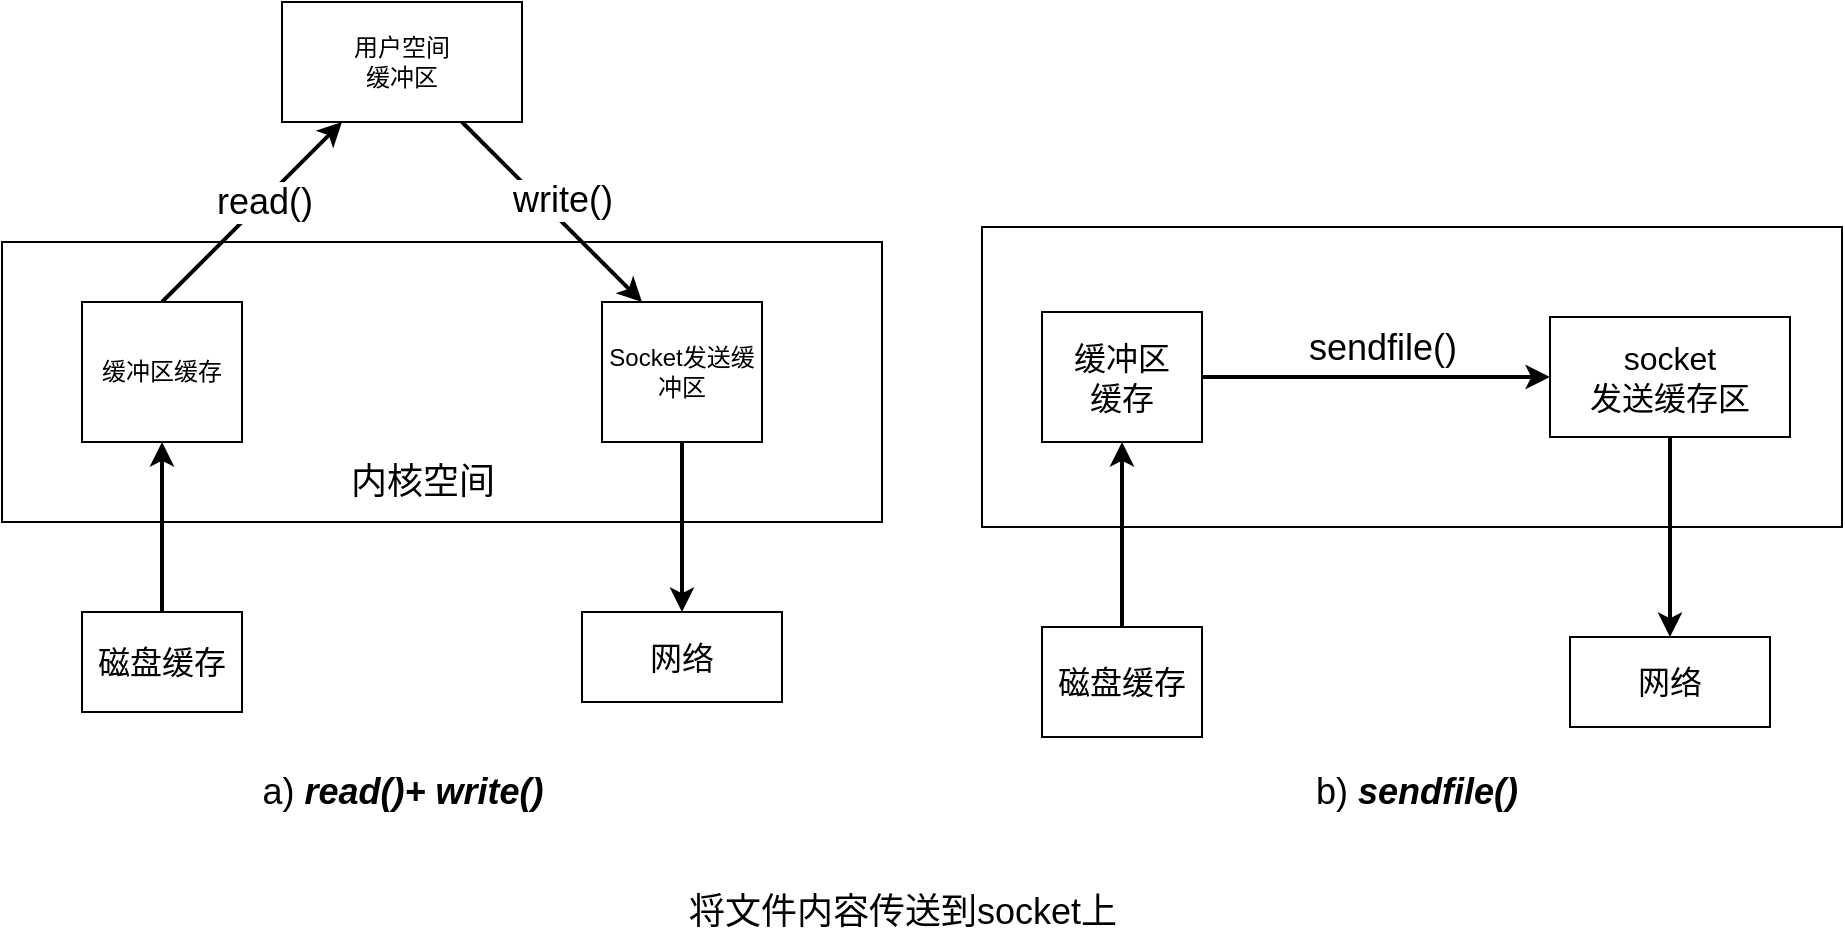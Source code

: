 <mxfile version="17.1.2" type="github" pages="4">
  <diagram id="Vlh4QpOELvZlR5wJv9MZ" name="传统IO">
    <mxGraphModel dx="2031" dy="1187" grid="1" gridSize="10" guides="1" tooltips="1" connect="1" arrows="1" fold="1" page="1" pageScale="1" pageWidth="827" pageHeight="1169" math="0" shadow="0">
      <root>
        <mxCell id="0" />
        <mxCell id="1" parent="0" />
        <mxCell id="4dR3UfD2DucN3FoMTBUR-1" style="edgeStyle=none;rounded=0;orthogonalLoop=1;jettySize=auto;html=1;exitX=0.75;exitY=1;exitDx=0;exitDy=0;entryX=0.25;entryY=0;entryDx=0;entryDy=0;fontSize=18;strokeWidth=2;" edge="1" parent="1" source="MPHJFICxjkRIzq2-ndgI-1" target="MPHJFICxjkRIzq2-ndgI-4">
          <mxGeometry relative="1" as="geometry" />
        </mxCell>
        <mxCell id="4dR3UfD2DucN3FoMTBUR-2" value="write()" style="edgeLabel;html=1;align=center;verticalAlign=middle;resizable=0;points=[];fontSize=18;" vertex="1" connectable="0" parent="4dR3UfD2DucN3FoMTBUR-1">
          <mxGeometry x="-0.211" y="-5" relative="1" as="geometry">
            <mxPoint x="18" as="offset" />
          </mxGeometry>
        </mxCell>
        <mxCell id="MPHJFICxjkRIzq2-ndgI-1" value="用户空间&lt;br&gt;缓冲区" style="rounded=0;whiteSpace=wrap;html=1;" vertex="1" parent="1">
          <mxGeometry x="200" y="140" width="120" height="60" as="geometry" />
        </mxCell>
        <mxCell id="MPHJFICxjkRIzq2-ndgI-2" value="" style="rounded=0;whiteSpace=wrap;html=1;fillColor=none;" vertex="1" parent="1">
          <mxGeometry x="60" y="260" width="440" height="140" as="geometry" />
        </mxCell>
        <mxCell id="MPHJFICxjkRIzq2-ndgI-6" style="rounded=0;orthogonalLoop=1;jettySize=auto;html=1;exitX=0.5;exitY=0;exitDx=0;exitDy=0;entryX=0.25;entryY=1;entryDx=0;entryDy=0;fontSize=18;strokeWidth=2;" edge="1" parent="1" source="MPHJFICxjkRIzq2-ndgI-3" target="MPHJFICxjkRIzq2-ndgI-1">
          <mxGeometry relative="1" as="geometry" />
        </mxCell>
        <mxCell id="MPHJFICxjkRIzq2-ndgI-10" value="read()" style="edgeLabel;html=1;align=center;verticalAlign=middle;resizable=0;points=[];fontSize=18;" vertex="1" connectable="0" parent="MPHJFICxjkRIzq2-ndgI-6">
          <mxGeometry x="0.356" y="1" relative="1" as="geometry">
            <mxPoint x="-10" y="12" as="offset" />
          </mxGeometry>
        </mxCell>
        <mxCell id="MPHJFICxjkRIzq2-ndgI-3" value="缓冲区缓存" style="rounded=0;whiteSpace=wrap;html=1;fillColor=default;" vertex="1" parent="1">
          <mxGeometry x="100" y="290" width="80" height="70" as="geometry" />
        </mxCell>
        <mxCell id="xTJI4k2EeNlYQQwPohnP-13" value="" style="edgeStyle=none;rounded=0;orthogonalLoop=1;jettySize=auto;html=1;fontSize=18;strokeWidth=2;" edge="1" parent="1" source="MPHJFICxjkRIzq2-ndgI-4" target="MPHJFICxjkRIzq2-ndgI-14">
          <mxGeometry relative="1" as="geometry" />
        </mxCell>
        <mxCell id="MPHJFICxjkRIzq2-ndgI-4" value="Socket发送缓冲区" style="rounded=0;whiteSpace=wrap;html=1;fillColor=default;" vertex="1" parent="1">
          <mxGeometry x="360" y="290" width="80" height="70" as="geometry" />
        </mxCell>
        <mxCell id="MPHJFICxjkRIzq2-ndgI-5" value="&lt;font style=&quot;font-size: 18px&quot;&gt;内核空间&lt;/font&gt;" style="text;html=1;align=center;verticalAlign=middle;resizable=0;points=[];autosize=1;strokeColor=none;fillColor=none;" vertex="1" parent="1">
          <mxGeometry x="225" y="370" width="90" height="20" as="geometry" />
        </mxCell>
        <mxCell id="MPHJFICxjkRIzq2-ndgI-15" style="edgeStyle=none;rounded=0;orthogonalLoop=1;jettySize=auto;html=1;fontSize=16;strokeWidth=2;" edge="1" parent="1" source="MPHJFICxjkRIzq2-ndgI-13" target="MPHJFICxjkRIzq2-ndgI-3">
          <mxGeometry relative="1" as="geometry" />
        </mxCell>
        <mxCell id="MPHJFICxjkRIzq2-ndgI-13" value="&lt;font style=&quot;font-size: 16px&quot;&gt;磁盘缓存&lt;/font&gt;" style="whiteSpace=wrap;html=1;fontSize=18;fillColor=default;" vertex="1" parent="1">
          <mxGeometry x="100" y="445" width="80" height="50" as="geometry" />
        </mxCell>
        <mxCell id="MPHJFICxjkRIzq2-ndgI-14" value="网络" style="whiteSpace=wrap;html=1;fontSize=16;fillColor=default;" vertex="1" parent="1">
          <mxGeometry x="350" y="445" width="100" height="45" as="geometry" />
        </mxCell>
        <mxCell id="xTJI4k2EeNlYQQwPohnP-1" value="" style="rounded=0;whiteSpace=wrap;html=1;fontSize=16;fillColor=none;" vertex="1" parent="1">
          <mxGeometry x="550" y="252.5" width="430" height="150" as="geometry" />
        </mxCell>
        <mxCell id="xTJI4k2EeNlYQQwPohnP-2" style="edgeStyle=none;rounded=0;orthogonalLoop=1;jettySize=auto;html=1;fontSize=16;strokeWidth=2;" edge="1" parent="1" source="xTJI4k2EeNlYQQwPohnP-4" target="xTJI4k2EeNlYQQwPohnP-5">
          <mxGeometry relative="1" as="geometry" />
        </mxCell>
        <mxCell id="xTJI4k2EeNlYQQwPohnP-3" value="&lt;font style=&quot;font-size: 18px&quot;&gt;sendfile()&lt;/font&gt;" style="edgeLabel;html=1;align=center;verticalAlign=middle;resizable=0;points=[];fontSize=16;" vertex="1" connectable="0" parent="xTJI4k2EeNlYQQwPohnP-2">
          <mxGeometry x="-0.172" y="4" relative="1" as="geometry">
            <mxPoint x="18" y="-11" as="offset" />
          </mxGeometry>
        </mxCell>
        <mxCell id="xTJI4k2EeNlYQQwPohnP-4" value="缓冲区&lt;br&gt;缓存" style="rounded=0;whiteSpace=wrap;html=1;fontSize=16;fillColor=default;" vertex="1" parent="1">
          <mxGeometry x="580" y="295" width="80" height="65" as="geometry" />
        </mxCell>
        <mxCell id="xTJI4k2EeNlYQQwPohnP-14" value="" style="edgeStyle=none;rounded=0;orthogonalLoop=1;jettySize=auto;html=1;fontSize=18;strokeWidth=2;" edge="1" parent="1" source="xTJI4k2EeNlYQQwPohnP-5" target="xTJI4k2EeNlYQQwPohnP-9">
          <mxGeometry relative="1" as="geometry" />
        </mxCell>
        <mxCell id="xTJI4k2EeNlYQQwPohnP-5" value="socket&lt;br&gt;发送缓存区" style="rounded=0;whiteSpace=wrap;html=1;fontSize=16;fillColor=default;" vertex="1" parent="1">
          <mxGeometry x="834" y="297.5" width="120" height="60" as="geometry" />
        </mxCell>
        <mxCell id="xTJI4k2EeNlYQQwPohnP-6" style="edgeStyle=none;rounded=0;orthogonalLoop=1;jettySize=auto;html=1;entryX=0.5;entryY=1;entryDx=0;entryDy=0;fontSize=18;strokeWidth=2;" edge="1" parent="1" source="xTJI4k2EeNlYQQwPohnP-7" target="xTJI4k2EeNlYQQwPohnP-4">
          <mxGeometry relative="1" as="geometry" />
        </mxCell>
        <mxCell id="xTJI4k2EeNlYQQwPohnP-7" value="&lt;font style=&quot;font-size: 16px&quot;&gt;磁盘缓存&lt;/font&gt;" style="whiteSpace=wrap;html=1;fontSize=18;fillColor=default;" vertex="1" parent="1">
          <mxGeometry x="580" y="452.5" width="80" height="55" as="geometry" />
        </mxCell>
        <mxCell id="xTJI4k2EeNlYQQwPohnP-9" value="网络" style="whiteSpace=wrap;html=1;fontSize=16;fillColor=default;" vertex="1" parent="1">
          <mxGeometry x="844" y="457.5" width="100" height="45" as="geometry" />
        </mxCell>
        <mxCell id="xTJI4k2EeNlYQQwPohnP-10" value="a) &lt;b&gt;&lt;i&gt;read()+ write()&lt;/i&gt;&lt;/b&gt;" style="text;html=1;align=center;verticalAlign=middle;resizable=0;points=[];autosize=1;strokeColor=none;fillColor=none;fontSize=18;" vertex="1" parent="1">
          <mxGeometry x="180" y="520" width="160" height="30" as="geometry" />
        </mxCell>
        <mxCell id="xTJI4k2EeNlYQQwPohnP-11" value="b) &lt;b&gt;&lt;i&gt;sendfile()&lt;/i&gt;&lt;/b&gt;" style="text;html=1;align=center;verticalAlign=middle;resizable=0;points=[];autosize=1;strokeColor=none;fillColor=none;fontSize=18;" vertex="1" parent="1">
          <mxGeometry x="707" y="520" width="120" height="30" as="geometry" />
        </mxCell>
        <mxCell id="xTJI4k2EeNlYQQwPohnP-12" value="将文件内容传送到socket上" style="text;html=1;align=center;verticalAlign=middle;resizable=0;points=[];autosize=1;strokeColor=none;fillColor=none;fontSize=18;" vertex="1" parent="1">
          <mxGeometry x="395" y="580" width="230" height="30" as="geometry" />
        </mxCell>
      </root>
    </mxGraphModel>
  </diagram>
  <diagram id="6b_Alx1hzsDvcJ6RpCym" name="sendfile">
    <mxGraphModel dx="1422" dy="831" grid="1" gridSize="10" guides="1" tooltips="1" connect="1" arrows="1" fold="1" page="1" pageScale="1" pageWidth="827" pageHeight="1169" math="0" shadow="0">
      <root>
        <mxCell id="_yTAoeUwOepLjApaKR6f-0" />
        <mxCell id="_yTAoeUwOepLjApaKR6f-1" parent="_yTAoeUwOepLjApaKR6f-0" />
        <mxCell id="jawQh8Vzax8G11KGATds-0" value="" style="rounded=0;whiteSpace=wrap;html=1;fontSize=16;fillColor=none;" vertex="1" parent="_yTAoeUwOepLjApaKR6f-1">
          <mxGeometry x="172" y="252.5" width="430" height="150" as="geometry" />
        </mxCell>
        <mxCell id="jawQh8Vzax8G11KGATds-1" style="edgeStyle=none;rounded=0;orthogonalLoop=1;jettySize=auto;html=1;fontSize=16;strokeWidth=2;" edge="1" parent="_yTAoeUwOepLjApaKR6f-1" source="jawQh8Vzax8G11KGATds-3" target="jawQh8Vzax8G11KGATds-5">
          <mxGeometry relative="1" as="geometry" />
        </mxCell>
        <mxCell id="jawQh8Vzax8G11KGATds-2" value="&lt;font style=&quot;font-size: 18px&quot;&gt;sendfile()&lt;/font&gt;" style="edgeLabel;html=1;align=center;verticalAlign=middle;resizable=0;points=[];fontSize=16;" vertex="1" connectable="0" parent="jawQh8Vzax8G11KGATds-1">
          <mxGeometry x="-0.172" y="4" relative="1" as="geometry">
            <mxPoint x="18" y="-11" as="offset" />
          </mxGeometry>
        </mxCell>
        <mxCell id="jawQh8Vzax8G11KGATds-3" value="缓冲区&lt;br&gt;缓存" style="rounded=0;whiteSpace=wrap;html=1;fontSize=16;fillColor=default;" vertex="1" parent="_yTAoeUwOepLjApaKR6f-1">
          <mxGeometry x="200" y="295" width="80" height="65" as="geometry" />
        </mxCell>
        <mxCell id="jawQh8Vzax8G11KGATds-4" value="" style="edgeStyle=none;rounded=0;orthogonalLoop=1;jettySize=auto;html=1;fontSize=18;strokeWidth=2;" edge="1" parent="_yTAoeUwOepLjApaKR6f-1" source="jawQh8Vzax8G11KGATds-5" target="jawQh8Vzax8G11KGATds-8">
          <mxGeometry relative="1" as="geometry" />
        </mxCell>
        <mxCell id="jawQh8Vzax8G11KGATds-5" value="socket&lt;br&gt;发送缓存区" style="rounded=0;whiteSpace=wrap;html=1;fontSize=16;fillColor=default;" vertex="1" parent="_yTAoeUwOepLjApaKR6f-1">
          <mxGeometry x="454" y="297.5" width="120" height="60" as="geometry" />
        </mxCell>
        <mxCell id="jawQh8Vzax8G11KGATds-6" style="edgeStyle=none;rounded=0;orthogonalLoop=1;jettySize=auto;html=1;entryX=0.5;entryY=1;entryDx=0;entryDy=0;fontSize=18;strokeWidth=2;" edge="1" parent="_yTAoeUwOepLjApaKR6f-1" source="jawQh8Vzax8G11KGATds-7" target="jawQh8Vzax8G11KGATds-3">
          <mxGeometry relative="1" as="geometry" />
        </mxCell>
        <mxCell id="jawQh8Vzax8G11KGATds-7" value="&lt;font style=&quot;font-size: 16px&quot;&gt;磁盘缓存&lt;/font&gt;" style="whiteSpace=wrap;html=1;fontSize=18;fillColor=default;" vertex="1" parent="_yTAoeUwOepLjApaKR6f-1">
          <mxGeometry x="200" y="452.5" width="80" height="55" as="geometry" />
        </mxCell>
        <mxCell id="jawQh8Vzax8G11KGATds-8" value="网络" style="whiteSpace=wrap;html=1;fontSize=16;fillColor=default;" vertex="1" parent="_yTAoeUwOepLjApaKR6f-1">
          <mxGeometry x="464" y="457.5" width="100" height="45" as="geometry" />
        </mxCell>
        <mxCell id="jawQh8Vzax8G11KGATds-9" value="b) &lt;b&gt;&lt;i&gt;sendfile()&lt;/i&gt;&lt;/b&gt;" style="text;html=1;align=center;verticalAlign=middle;resizable=0;points=[];autosize=1;strokeColor=none;fillColor=none;fontSize=18;" vertex="1" parent="_yTAoeUwOepLjApaKR6f-1">
          <mxGeometry x="327" y="520" width="120" height="30" as="geometry" />
        </mxCell>
      </root>
    </mxGraphModel>
  </diagram>
  <diagram id="7cjKyWYzy-JGov2hFYZS" name="零拷贝-mmap实现">
    <mxGraphModel dx="1422" dy="831" grid="1" gridSize="10" guides="1" tooltips="1" connect="1" arrows="1" fold="1" page="1" pageScale="1" pageWidth="827" pageHeight="1169" math="0" shadow="0">
      <root>
        <mxCell id="vWmGuwhc9L9-WkLFa1Mq-0" />
        <mxCell id="vWmGuwhc9L9-WkLFa1Mq-1" parent="vWmGuwhc9L9-WkLFa1Mq-0" />
        <mxCell id="WVoaj_bzYCAG6yovONpO-0" value="" style="rounded=0;whiteSpace=wrap;html=1;fillColor=none;" vertex="1" parent="vWmGuwhc9L9-WkLFa1Mq-1">
          <mxGeometry x="150" y="270" width="440" height="140" as="geometry" />
        </mxCell>
        <mxCell id="L4DFdt7xAl5mBRxlDltu-0" style="edgeStyle=none;rounded=0;orthogonalLoop=1;jettySize=auto;html=1;exitX=0.75;exitY=1;exitDx=0;exitDy=0;entryX=0.25;entryY=0;entryDx=0;entryDy=0;fontSize=18;strokeWidth=2;" edge="1" parent="vWmGuwhc9L9-WkLFa1Mq-1" source="L4DFdt7xAl5mBRxlDltu-2" target="L4DFdt7xAl5mBRxlDltu-7">
          <mxGeometry relative="1" as="geometry" />
        </mxCell>
        <mxCell id="L4DFdt7xAl5mBRxlDltu-1" value="write()" style="edgeLabel;html=1;align=center;verticalAlign=middle;resizable=0;points=[];fontSize=18;" vertex="1" connectable="0" parent="L4DFdt7xAl5mBRxlDltu-0">
          <mxGeometry x="-0.211" y="-5" relative="1" as="geometry">
            <mxPoint x="18" y="1" as="offset" />
          </mxGeometry>
        </mxCell>
        <mxCell id="L4DFdt7xAl5mBRxlDltu-2" value="用户空间&lt;br&gt;缓冲区" style="rounded=0;whiteSpace=wrap;html=1;" vertex="1" parent="vWmGuwhc9L9-WkLFa1Mq-1">
          <mxGeometry x="300" y="140" width="120" height="60" as="geometry" />
        </mxCell>
        <mxCell id="L4DFdt7xAl5mBRxlDltu-3" style="rounded=0;orthogonalLoop=1;jettySize=auto;html=1;exitX=0.5;exitY=0;exitDx=0;exitDy=0;entryX=0.25;entryY=1;entryDx=0;entryDy=0;fontSize=18;strokeWidth=2;startArrow=classic;startFill=1;" edge="1" parent="vWmGuwhc9L9-WkLFa1Mq-1" source="L4DFdt7xAl5mBRxlDltu-5" target="L4DFdt7xAl5mBRxlDltu-2">
          <mxGeometry relative="1" as="geometry" />
        </mxCell>
        <mxCell id="L4DFdt7xAl5mBRxlDltu-4" value="mmap()" style="edgeLabel;html=1;align=center;verticalAlign=middle;resizable=0;points=[];fontSize=18;" vertex="1" connectable="0" parent="L4DFdt7xAl5mBRxlDltu-3">
          <mxGeometry x="0.356" y="1" relative="1" as="geometry">
            <mxPoint x="-10" y="12" as="offset" />
          </mxGeometry>
        </mxCell>
        <mxCell id="KYtEyvcmSQpnJVyKf9B1-0" style="edgeStyle=none;rounded=0;orthogonalLoop=1;jettySize=auto;html=1;fontSize=18;startArrow=none;startFill=0;strokeWidth=2;dashed=1;" edge="1" parent="vWmGuwhc9L9-WkLFa1Mq-1" source="L4DFdt7xAl5mBRxlDltu-5" target="L4DFdt7xAl5mBRxlDltu-7">
          <mxGeometry relative="1" as="geometry" />
        </mxCell>
        <mxCell id="KYtEyvcmSQpnJVyKf9B1-2" value="write()" style="edgeLabel;html=1;align=center;verticalAlign=middle;resizable=0;points=[];fontSize=18;" vertex="1" connectable="0" parent="KYtEyvcmSQpnJVyKf9B1-0">
          <mxGeometry x="-0.133" relative="1" as="geometry">
            <mxPoint x="2" as="offset" />
          </mxGeometry>
        </mxCell>
        <mxCell id="L4DFdt7xAl5mBRxlDltu-5" value="缓冲区缓存" style="rounded=0;whiteSpace=wrap;html=1;fillColor=default;" vertex="1" parent="vWmGuwhc9L9-WkLFa1Mq-1">
          <mxGeometry x="200" y="290" width="80" height="70" as="geometry" />
        </mxCell>
        <mxCell id="L4DFdt7xAl5mBRxlDltu-6" value="" style="edgeStyle=none;rounded=0;orthogonalLoop=1;jettySize=auto;html=1;fontSize=18;strokeWidth=2;" edge="1" parent="vWmGuwhc9L9-WkLFa1Mq-1" source="L4DFdt7xAl5mBRxlDltu-7" target="L4DFdt7xAl5mBRxlDltu-11">
          <mxGeometry relative="1" as="geometry" />
        </mxCell>
        <mxCell id="L4DFdt7xAl5mBRxlDltu-7" value="Socket发送缓冲区" style="rounded=0;whiteSpace=wrap;html=1;fillColor=default;" vertex="1" parent="vWmGuwhc9L9-WkLFa1Mq-1">
          <mxGeometry x="460" y="290" width="80" height="70" as="geometry" />
        </mxCell>
        <mxCell id="L4DFdt7xAl5mBRxlDltu-8" value="&lt;font style=&quot;font-size: 18px&quot;&gt;内核空间&lt;/font&gt;" style="text;html=1;align=center;verticalAlign=middle;resizable=0;points=[];autosize=1;strokeColor=none;fillColor=none;" vertex="1" parent="vWmGuwhc9L9-WkLFa1Mq-1">
          <mxGeometry x="325" y="370" width="90" height="20" as="geometry" />
        </mxCell>
        <mxCell id="L4DFdt7xAl5mBRxlDltu-9" style="edgeStyle=none;rounded=0;orthogonalLoop=1;jettySize=auto;html=1;fontSize=16;strokeWidth=2;" edge="1" parent="vWmGuwhc9L9-WkLFa1Mq-1" source="L4DFdt7xAl5mBRxlDltu-10" target="L4DFdt7xAl5mBRxlDltu-5">
          <mxGeometry relative="1" as="geometry" />
        </mxCell>
        <mxCell id="L4DFdt7xAl5mBRxlDltu-10" value="&lt;font style=&quot;font-size: 16px&quot;&gt;磁盘缓存&lt;/font&gt;" style="whiteSpace=wrap;html=1;fontSize=18;fillColor=default;" vertex="1" parent="vWmGuwhc9L9-WkLFa1Mq-1">
          <mxGeometry x="200" y="445" width="80" height="50" as="geometry" />
        </mxCell>
        <mxCell id="L4DFdt7xAl5mBRxlDltu-11" value="网络" style="whiteSpace=wrap;html=1;fontSize=16;fillColor=default;" vertex="1" parent="vWmGuwhc9L9-WkLFa1Mq-1">
          <mxGeometry x="450" y="445" width="100" height="45" as="geometry" />
        </mxCell>
      </root>
    </mxGraphModel>
  </diagram>
  <diagram id="2caBFrECxsL-_LOEOy6X" name="内核态和用户态的共享">
    <mxGraphModel dx="1422" dy="831" grid="1" gridSize="10" guides="1" tooltips="1" connect="1" arrows="1" fold="1" page="1" pageScale="1" pageWidth="827" pageHeight="1169" math="0" shadow="0">
      <root>
        <mxCell id="dQ7sd_mXEIFFe4ufZHER-0" />
        <mxCell id="dQ7sd_mXEIFFe4ufZHER-1" parent="dQ7sd_mXEIFFe4ufZHER-0" />
        <mxCell id="dQ7sd_mXEIFFe4ufZHER-2" value="页1" style="rounded=0;whiteSpace=wrap;html=1;fontSize=18;fontColor=#FF3333;fillColor=default;" vertex="1" parent="dQ7sd_mXEIFFe4ufZHER-1">
          <mxGeometry x="354" y="220" width="120" height="30" as="geometry" />
        </mxCell>
        <mxCell id="dQ7sd_mXEIFFe4ufZHER-3" value="页2" style="rounded=0;whiteSpace=wrap;html=1;fontSize=18;fontColor=#FF3333;fillColor=default;" vertex="1" parent="dQ7sd_mXEIFFe4ufZHER-1">
          <mxGeometry x="354" y="250" width="120" height="30" as="geometry" />
        </mxCell>
        <mxCell id="dQ7sd_mXEIFFe4ufZHER-4" value="页3" style="rounded=0;whiteSpace=wrap;html=1;fontSize=18;fontColor=#FF3333;fillColor=default;" vertex="1" parent="dQ7sd_mXEIFFe4ufZHER-1">
          <mxGeometry x="354" y="280" width="120" height="30" as="geometry" />
        </mxCell>
        <mxCell id="dQ7sd_mXEIFFe4ufZHER-5" value="页4" style="rounded=0;whiteSpace=wrap;html=1;fontSize=18;fontColor=#FF3333;fillColor=default;" vertex="1" parent="dQ7sd_mXEIFFe4ufZHER-1">
          <mxGeometry x="354" y="310" width="120" height="30" as="geometry" />
        </mxCell>
        <mxCell id="dQ7sd_mXEIFFe4ufZHER-22" value="" style="shape=table;startSize=0;container=1;collapsible=0;childLayout=tableLayout;fontSize=16;fontColor=#000000;fillColor=default;" vertex="1" parent="dQ7sd_mXEIFFe4ufZHER-1">
          <mxGeometry x="80" y="140" width="180" height="160" as="geometry" />
        </mxCell>
        <mxCell id="dQ7sd_mXEIFFe4ufZHER-23" value="" style="shape=tableRow;horizontal=0;startSize=0;swimlaneHead=0;swimlaneBody=0;top=0;left=0;bottom=0;right=0;collapsible=0;dropTarget=0;fillColor=none;points=[[0,0.5],[1,0.5]];portConstraint=eastwest;fontSize=16;fontColor=#000000;" vertex="1" parent="dQ7sd_mXEIFFe4ufZHER-22">
          <mxGeometry width="180" height="40" as="geometry" />
        </mxCell>
        <mxCell id="dQ7sd_mXEIFFe4ufZHER-24" value="页号" style="shape=partialRectangle;html=1;whiteSpace=wrap;connectable=0;overflow=hidden;fillColor=none;top=0;left=0;bottom=0;right=0;pointerEvents=1;fontSize=16;fontColor=#000000;" vertex="1" parent="dQ7sd_mXEIFFe4ufZHER-23">
          <mxGeometry width="60" height="40" as="geometry">
            <mxRectangle width="60" height="40" as="alternateBounds" />
          </mxGeometry>
        </mxCell>
        <mxCell id="dQ7sd_mXEIFFe4ufZHER-25" value="页框号" style="shape=partialRectangle;html=1;whiteSpace=wrap;connectable=0;overflow=hidden;fillColor=none;top=0;left=0;bottom=0;right=0;pointerEvents=1;fontSize=16;fontColor=#000000;" vertex="1" parent="dQ7sd_mXEIFFe4ufZHER-23">
          <mxGeometry x="60" width="60" height="40" as="geometry">
            <mxRectangle width="60" height="40" as="alternateBounds" />
          </mxGeometry>
        </mxCell>
        <mxCell id="dQ7sd_mXEIFFe4ufZHER-26" value="保护" style="shape=partialRectangle;html=1;whiteSpace=wrap;connectable=0;overflow=hidden;fillColor=none;top=0;left=0;bottom=0;right=0;pointerEvents=1;fontSize=16;fontColor=#000000;" vertex="1" parent="dQ7sd_mXEIFFe4ufZHER-23">
          <mxGeometry x="120" width="60" height="40" as="geometry">
            <mxRectangle width="60" height="40" as="alternateBounds" />
          </mxGeometry>
        </mxCell>
        <mxCell id="dQ7sd_mXEIFFe4ufZHER-27" value="" style="shape=tableRow;horizontal=0;startSize=0;swimlaneHead=0;swimlaneBody=0;top=0;left=0;bottom=0;right=0;collapsible=0;dropTarget=0;fillColor=none;points=[[0,0.5],[1,0.5]];portConstraint=eastwest;fontSize=16;fontColor=#000000;" vertex="1" parent="dQ7sd_mXEIFFe4ufZHER-22">
          <mxGeometry y="40" width="180" height="40" as="geometry" />
        </mxCell>
        <mxCell id="dQ7sd_mXEIFFe4ufZHER-28" value="1" style="shape=partialRectangle;html=1;whiteSpace=wrap;connectable=0;overflow=hidden;fillColor=none;top=0;left=0;bottom=0;right=0;pointerEvents=1;fontSize=16;fontColor=#000000;" vertex="1" parent="dQ7sd_mXEIFFe4ufZHER-27">
          <mxGeometry width="60" height="40" as="geometry">
            <mxRectangle width="60" height="40" as="alternateBounds" />
          </mxGeometry>
        </mxCell>
        <mxCell id="dQ7sd_mXEIFFe4ufZHER-29" value="2" style="shape=partialRectangle;html=1;whiteSpace=wrap;connectable=0;overflow=hidden;fillColor=none;top=0;left=0;bottom=0;right=0;pointerEvents=1;fontSize=16;fontColor=#000000;" vertex="1" parent="dQ7sd_mXEIFFe4ufZHER-27">
          <mxGeometry x="60" width="60" height="40" as="geometry">
            <mxRectangle width="60" height="40" as="alternateBounds" />
          </mxGeometry>
        </mxCell>
        <mxCell id="dQ7sd_mXEIFFe4ufZHER-30" value="R" style="shape=partialRectangle;html=1;whiteSpace=wrap;connectable=0;overflow=hidden;fillColor=none;top=0;left=0;bottom=0;right=0;pointerEvents=1;fontSize=16;fontColor=#000000;" vertex="1" parent="dQ7sd_mXEIFFe4ufZHER-27">
          <mxGeometry x="120" width="60" height="40" as="geometry">
            <mxRectangle width="60" height="40" as="alternateBounds" />
          </mxGeometry>
        </mxCell>
        <mxCell id="dQ7sd_mXEIFFe4ufZHER-59" style="shape=tableRow;horizontal=0;startSize=0;swimlaneHead=0;swimlaneBody=0;top=0;left=0;bottom=0;right=0;collapsible=0;dropTarget=0;fillColor=none;points=[[0,0.5],[1,0.5]];portConstraint=eastwest;fontSize=16;fontColor=#000000;" vertex="1" parent="dQ7sd_mXEIFFe4ufZHER-22">
          <mxGeometry y="80" width="180" height="40" as="geometry" />
        </mxCell>
        <mxCell id="dQ7sd_mXEIFFe4ufZHER-60" value="2" style="shape=partialRectangle;html=1;whiteSpace=wrap;connectable=0;overflow=hidden;fillColor=none;top=0;left=0;bottom=0;right=0;pointerEvents=1;fontSize=16;fontColor=#000000;" vertex="1" parent="dQ7sd_mXEIFFe4ufZHER-59">
          <mxGeometry width="60" height="40" as="geometry">
            <mxRectangle width="60" height="40" as="alternateBounds" />
          </mxGeometry>
        </mxCell>
        <mxCell id="dQ7sd_mXEIFFe4ufZHER-61" value="0" style="shape=partialRectangle;html=1;whiteSpace=wrap;connectable=0;overflow=hidden;fillColor=none;top=0;left=0;bottom=0;right=0;pointerEvents=1;fontSize=16;fontColor=#000000;" vertex="1" parent="dQ7sd_mXEIFFe4ufZHER-59">
          <mxGeometry x="60" width="60" height="40" as="geometry">
            <mxRectangle width="60" height="40" as="alternateBounds" />
          </mxGeometry>
        </mxCell>
        <mxCell id="dQ7sd_mXEIFFe4ufZHER-62" value="R/W" style="shape=partialRectangle;html=1;whiteSpace=wrap;connectable=0;overflow=hidden;fillColor=none;top=0;left=0;bottom=0;right=0;pointerEvents=1;fontSize=16;fontColor=#000000;" vertex="1" parent="dQ7sd_mXEIFFe4ufZHER-59">
          <mxGeometry x="120" width="60" height="40" as="geometry">
            <mxRectangle width="60" height="40" as="alternateBounds" />
          </mxGeometry>
        </mxCell>
        <mxCell id="dQ7sd_mXEIFFe4ufZHER-63" style="shape=tableRow;horizontal=0;startSize=0;swimlaneHead=0;swimlaneBody=0;top=0;left=0;bottom=0;right=0;collapsible=0;dropTarget=0;fillColor=none;points=[[0,0.5],[1,0.5]];portConstraint=eastwest;fontSize=16;fontColor=#000000;" vertex="1" parent="dQ7sd_mXEIFFe4ufZHER-22">
          <mxGeometry y="120" width="180" height="40" as="geometry" />
        </mxCell>
        <mxCell id="dQ7sd_mXEIFFe4ufZHER-64" value="....." style="shape=partialRectangle;html=1;whiteSpace=wrap;connectable=0;overflow=hidden;fillColor=none;top=0;left=0;bottom=0;right=0;pointerEvents=1;fontSize=16;fontColor=#000000;" vertex="1" parent="dQ7sd_mXEIFFe4ufZHER-63">
          <mxGeometry width="60" height="40" as="geometry">
            <mxRectangle width="60" height="40" as="alternateBounds" />
          </mxGeometry>
        </mxCell>
        <mxCell id="dQ7sd_mXEIFFe4ufZHER-65" value="&lt;span&gt;.....&lt;/span&gt;" style="shape=partialRectangle;html=1;whiteSpace=wrap;connectable=0;overflow=hidden;fillColor=none;top=0;left=0;bottom=0;right=0;pointerEvents=1;fontSize=16;fontColor=#000000;" vertex="1" parent="dQ7sd_mXEIFFe4ufZHER-63">
          <mxGeometry x="60" width="60" height="40" as="geometry">
            <mxRectangle width="60" height="40" as="alternateBounds" />
          </mxGeometry>
        </mxCell>
        <mxCell id="dQ7sd_mXEIFFe4ufZHER-66" value="&lt;span&gt;.....&lt;/span&gt;" style="shape=partialRectangle;html=1;whiteSpace=wrap;connectable=0;overflow=hidden;fillColor=none;top=0;left=0;bottom=0;right=0;pointerEvents=1;fontSize=16;fontColor=#000000;" vertex="1" parent="dQ7sd_mXEIFFe4ufZHER-63">
          <mxGeometry x="120" width="60" height="40" as="geometry">
            <mxRectangle width="60" height="40" as="alternateBounds" />
          </mxGeometry>
        </mxCell>
        <mxCell id="dQ7sd_mXEIFFe4ufZHER-40" value="页框2" style="text;html=1;align=center;verticalAlign=middle;resizable=0;points=[];autosize=1;strokeColor=none;fillColor=none;fontSize=16;fontColor=#000000;" vertex="1" parent="dQ7sd_mXEIFFe4ufZHER-1">
          <mxGeometry x="480" y="220" width="60" height="20" as="geometry" />
        </mxCell>
        <mxCell id="dQ7sd_mXEIFFe4ufZHER-45" value="页框0" style="text;html=1;align=center;verticalAlign=middle;resizable=0;points=[];autosize=1;strokeColor=none;fillColor=none;fontSize=16;fontColor=#000000;" vertex="1" parent="dQ7sd_mXEIFFe4ufZHER-1">
          <mxGeometry x="480" y="255" width="60" height="20" as="geometry" />
        </mxCell>
        <mxCell id="dQ7sd_mXEIFFe4ufZHER-46" value="页框1" style="text;html=1;align=center;verticalAlign=middle;resizable=0;points=[];autosize=1;strokeColor=none;fillColor=none;fontSize=16;fontColor=#000000;" vertex="1" parent="dQ7sd_mXEIFFe4ufZHER-1">
          <mxGeometry x="480" y="290" width="60" height="20" as="geometry" />
        </mxCell>
        <mxCell id="dQ7sd_mXEIFFe4ufZHER-47" value="页框10" style="text;html=1;align=center;verticalAlign=middle;resizable=0;points=[];autosize=1;strokeColor=none;fillColor=none;fontSize=16;fontColor=#000000;" vertex="1" parent="dQ7sd_mXEIFFe4ufZHER-1">
          <mxGeometry x="475" y="320" width="70" height="20" as="geometry" />
        </mxCell>
        <mxCell id="dQ7sd_mXEIFFe4ufZHER-67" value="" style="shape=table;startSize=0;container=1;collapsible=0;childLayout=tableLayout;fontSize=16;fontColor=#000000;fillColor=default;" vertex="1" parent="dQ7sd_mXEIFFe4ufZHER-1">
          <mxGeometry x="90" y="320" width="180" height="160" as="geometry" />
        </mxCell>
        <mxCell id="dQ7sd_mXEIFFe4ufZHER-68" value="" style="shape=tableRow;horizontal=0;startSize=0;swimlaneHead=0;swimlaneBody=0;top=0;left=0;bottom=0;right=0;collapsible=0;dropTarget=0;fillColor=none;points=[[0,0.5],[1,0.5]];portConstraint=eastwest;fontSize=16;fontColor=#000000;" vertex="1" parent="dQ7sd_mXEIFFe4ufZHER-67">
          <mxGeometry width="180" height="40" as="geometry" />
        </mxCell>
        <mxCell id="dQ7sd_mXEIFFe4ufZHER-69" value="页号" style="shape=partialRectangle;html=1;whiteSpace=wrap;connectable=0;overflow=hidden;fillColor=none;top=0;left=0;bottom=0;right=0;pointerEvents=1;fontSize=16;fontColor=#000000;" vertex="1" parent="dQ7sd_mXEIFFe4ufZHER-68">
          <mxGeometry width="60" height="40" as="geometry">
            <mxRectangle width="60" height="40" as="alternateBounds" />
          </mxGeometry>
        </mxCell>
        <mxCell id="dQ7sd_mXEIFFe4ufZHER-70" value="页框号" style="shape=partialRectangle;html=1;whiteSpace=wrap;connectable=0;overflow=hidden;fillColor=none;top=0;left=0;bottom=0;right=0;pointerEvents=1;fontSize=16;fontColor=#000000;" vertex="1" parent="dQ7sd_mXEIFFe4ufZHER-68">
          <mxGeometry x="60" width="60" height="40" as="geometry">
            <mxRectangle width="60" height="40" as="alternateBounds" />
          </mxGeometry>
        </mxCell>
        <mxCell id="dQ7sd_mXEIFFe4ufZHER-71" value="保护" style="shape=partialRectangle;html=1;whiteSpace=wrap;connectable=0;overflow=hidden;fillColor=none;top=0;left=0;bottom=0;right=0;pointerEvents=1;fontSize=16;fontColor=#000000;" vertex="1" parent="dQ7sd_mXEIFFe4ufZHER-68">
          <mxGeometry x="120" width="60" height="40" as="geometry">
            <mxRectangle width="60" height="40" as="alternateBounds" />
          </mxGeometry>
        </mxCell>
        <mxCell id="dQ7sd_mXEIFFe4ufZHER-72" value="" style="shape=tableRow;horizontal=0;startSize=0;swimlaneHead=0;swimlaneBody=0;top=0;left=0;bottom=0;right=0;collapsible=0;dropTarget=0;fillColor=none;points=[[0,0.5],[1,0.5]];portConstraint=eastwest;fontSize=16;fontColor=#000000;" vertex="1" parent="dQ7sd_mXEIFFe4ufZHER-67">
          <mxGeometry y="40" width="180" height="40" as="geometry" />
        </mxCell>
        <mxCell id="dQ7sd_mXEIFFe4ufZHER-73" value="1" style="shape=partialRectangle;html=1;whiteSpace=wrap;connectable=0;overflow=hidden;fillColor=none;top=0;left=0;bottom=0;right=0;pointerEvents=1;fontSize=16;fontColor=#000000;" vertex="1" parent="dQ7sd_mXEIFFe4ufZHER-72">
          <mxGeometry width="60" height="40" as="geometry">
            <mxRectangle width="60" height="40" as="alternateBounds" />
          </mxGeometry>
        </mxCell>
        <mxCell id="dQ7sd_mXEIFFe4ufZHER-74" value="2" style="shape=partialRectangle;html=1;whiteSpace=wrap;connectable=0;overflow=hidden;fillColor=none;top=0;left=0;bottom=0;right=0;pointerEvents=1;fontSize=16;fontColor=#000000;" vertex="1" parent="dQ7sd_mXEIFFe4ufZHER-72">
          <mxGeometry x="60" width="60" height="40" as="geometry">
            <mxRectangle width="60" height="40" as="alternateBounds" />
          </mxGeometry>
        </mxCell>
        <mxCell id="dQ7sd_mXEIFFe4ufZHER-75" value="R" style="shape=partialRectangle;html=1;whiteSpace=wrap;connectable=0;overflow=hidden;fillColor=none;top=0;left=0;bottom=0;right=0;pointerEvents=1;fontSize=16;fontColor=#000000;" vertex="1" parent="dQ7sd_mXEIFFe4ufZHER-72">
          <mxGeometry x="120" width="60" height="40" as="geometry">
            <mxRectangle width="60" height="40" as="alternateBounds" />
          </mxGeometry>
        </mxCell>
        <mxCell id="dQ7sd_mXEIFFe4ufZHER-76" style="shape=tableRow;horizontal=0;startSize=0;swimlaneHead=0;swimlaneBody=0;top=0;left=0;bottom=0;right=0;collapsible=0;dropTarget=0;fillColor=none;points=[[0,0.5],[1,0.5]];portConstraint=eastwest;fontSize=16;fontColor=#000000;" vertex="1" parent="dQ7sd_mXEIFFe4ufZHER-67">
          <mxGeometry y="80" width="180" height="40" as="geometry" />
        </mxCell>
        <mxCell id="dQ7sd_mXEIFFe4ufZHER-77" value="4" style="shape=partialRectangle;html=1;whiteSpace=wrap;connectable=0;overflow=hidden;fillColor=none;top=0;left=0;bottom=0;right=0;pointerEvents=1;fontSize=16;fontColor=#000000;" vertex="1" parent="dQ7sd_mXEIFFe4ufZHER-76">
          <mxGeometry width="60" height="40" as="geometry">
            <mxRectangle width="60" height="40" as="alternateBounds" />
          </mxGeometry>
        </mxCell>
        <mxCell id="dQ7sd_mXEIFFe4ufZHER-78" value="10" style="shape=partialRectangle;html=1;whiteSpace=wrap;connectable=0;overflow=hidden;fillColor=none;top=0;left=0;bottom=0;right=0;pointerEvents=1;fontSize=16;fontColor=#000000;" vertex="1" parent="dQ7sd_mXEIFFe4ufZHER-76">
          <mxGeometry x="60" width="60" height="40" as="geometry">
            <mxRectangle width="60" height="40" as="alternateBounds" />
          </mxGeometry>
        </mxCell>
        <mxCell id="dQ7sd_mXEIFFe4ufZHER-79" value="R/W" style="shape=partialRectangle;html=1;whiteSpace=wrap;connectable=0;overflow=hidden;fillColor=none;top=0;left=0;bottom=0;right=0;pointerEvents=1;fontSize=16;fontColor=#000000;" vertex="1" parent="dQ7sd_mXEIFFe4ufZHER-76">
          <mxGeometry x="120" width="60" height="40" as="geometry">
            <mxRectangle width="60" height="40" as="alternateBounds" />
          </mxGeometry>
        </mxCell>
        <mxCell id="dQ7sd_mXEIFFe4ufZHER-80" style="shape=tableRow;horizontal=0;startSize=0;swimlaneHead=0;swimlaneBody=0;top=0;left=0;bottom=0;right=0;collapsible=0;dropTarget=0;fillColor=none;points=[[0,0.5],[1,0.5]];portConstraint=eastwest;fontSize=16;fontColor=#000000;" vertex="1" parent="dQ7sd_mXEIFFe4ufZHER-67">
          <mxGeometry y="120" width="180" height="40" as="geometry" />
        </mxCell>
        <mxCell id="dQ7sd_mXEIFFe4ufZHER-81" value="....." style="shape=partialRectangle;html=1;whiteSpace=wrap;connectable=0;overflow=hidden;fillColor=none;top=0;left=0;bottom=0;right=0;pointerEvents=1;fontSize=16;fontColor=#000000;" vertex="1" parent="dQ7sd_mXEIFFe4ufZHER-80">
          <mxGeometry width="60" height="40" as="geometry">
            <mxRectangle width="60" height="40" as="alternateBounds" />
          </mxGeometry>
        </mxCell>
        <mxCell id="dQ7sd_mXEIFFe4ufZHER-82" value="&lt;span&gt;.....&lt;/span&gt;" style="shape=partialRectangle;html=1;whiteSpace=wrap;connectable=0;overflow=hidden;fillColor=none;top=0;left=0;bottom=0;right=0;pointerEvents=1;fontSize=16;fontColor=#000000;" vertex="1" parent="dQ7sd_mXEIFFe4ufZHER-80">
          <mxGeometry x="60" width="60" height="40" as="geometry">
            <mxRectangle width="60" height="40" as="alternateBounds" />
          </mxGeometry>
        </mxCell>
        <mxCell id="dQ7sd_mXEIFFe4ufZHER-83" value="&lt;span&gt;.....&lt;/span&gt;" style="shape=partialRectangle;html=1;whiteSpace=wrap;connectable=0;overflow=hidden;fillColor=none;top=0;left=0;bottom=0;right=0;pointerEvents=1;fontSize=16;fontColor=#000000;" vertex="1" parent="dQ7sd_mXEIFFe4ufZHER-80">
          <mxGeometry x="120" width="60" height="40" as="geometry">
            <mxRectangle width="60" height="40" as="alternateBounds" />
          </mxGeometry>
        </mxCell>
        <mxCell id="dQ7sd_mXEIFFe4ufZHER-84" value="&lt;font style=&quot;font-size: 18px&quot;&gt;内核态&lt;/font&gt;" style="text;html=1;align=center;verticalAlign=middle;resizable=0;points=[];autosize=1;strokeColor=none;fillColor=none;fontSize=16;fontColor=#000000;" vertex="1" parent="dQ7sd_mXEIFFe4ufZHER-1">
          <mxGeometry x="10" y="210" width="70" height="30" as="geometry" />
        </mxCell>
        <mxCell id="dQ7sd_mXEIFFe4ufZHER-85" value="&lt;font style=&quot;font-size: 18px&quot;&gt;用户态&lt;/font&gt;" style="text;html=1;align=center;verticalAlign=middle;resizable=0;points=[];autosize=1;strokeColor=none;fillColor=none;fontSize=16;fontColor=#000000;" vertex="1" parent="dQ7sd_mXEIFFe4ufZHER-1">
          <mxGeometry x="270" y="420" width="70" height="30" as="geometry" />
        </mxCell>
        <mxCell id="dQ7sd_mXEIFFe4ufZHER-86" style="edgeStyle=none;rounded=0;orthogonalLoop=1;jettySize=auto;html=1;exitX=1;exitY=0.5;exitDx=0;exitDy=0;entryX=0;entryY=0.75;entryDx=0;entryDy=0;dashed=1;fontSize=18;fontColor=#000000;startArrow=none;startFill=0;strokeWidth=2;" edge="1" parent="dQ7sd_mXEIFFe4ufZHER-1" source="dQ7sd_mXEIFFe4ufZHER-72" target="dQ7sd_mXEIFFe4ufZHER-2">
          <mxGeometry relative="1" as="geometry" />
        </mxCell>
        <mxCell id="dQ7sd_mXEIFFe4ufZHER-88" style="edgeStyle=none;rounded=0;orthogonalLoop=1;jettySize=auto;html=1;exitX=1;exitY=0.5;exitDx=0;exitDy=0;dashed=1;fontSize=18;fontColor=#000000;startArrow=none;startFill=0;strokeWidth=2;" edge="1" parent="dQ7sd_mXEIFFe4ufZHER-1" source="dQ7sd_mXEIFFe4ufZHER-27" target="dQ7sd_mXEIFFe4ufZHER-2">
          <mxGeometry relative="1" as="geometry" />
        </mxCell>
        <mxCell id="dQ7sd_mXEIFFe4ufZHER-90" value="虚拟内存" style="text;html=1;align=center;verticalAlign=middle;resizable=0;points=[];autosize=1;strokeColor=none;fillColor=none;fontSize=18;fontColor=#000000;" vertex="1" parent="dQ7sd_mXEIFFe4ufZHER-1">
          <mxGeometry x="369" y="190" width="90" height="30" as="geometry" />
        </mxCell>
      </root>
    </mxGraphModel>
  </diagram>
</mxfile>
